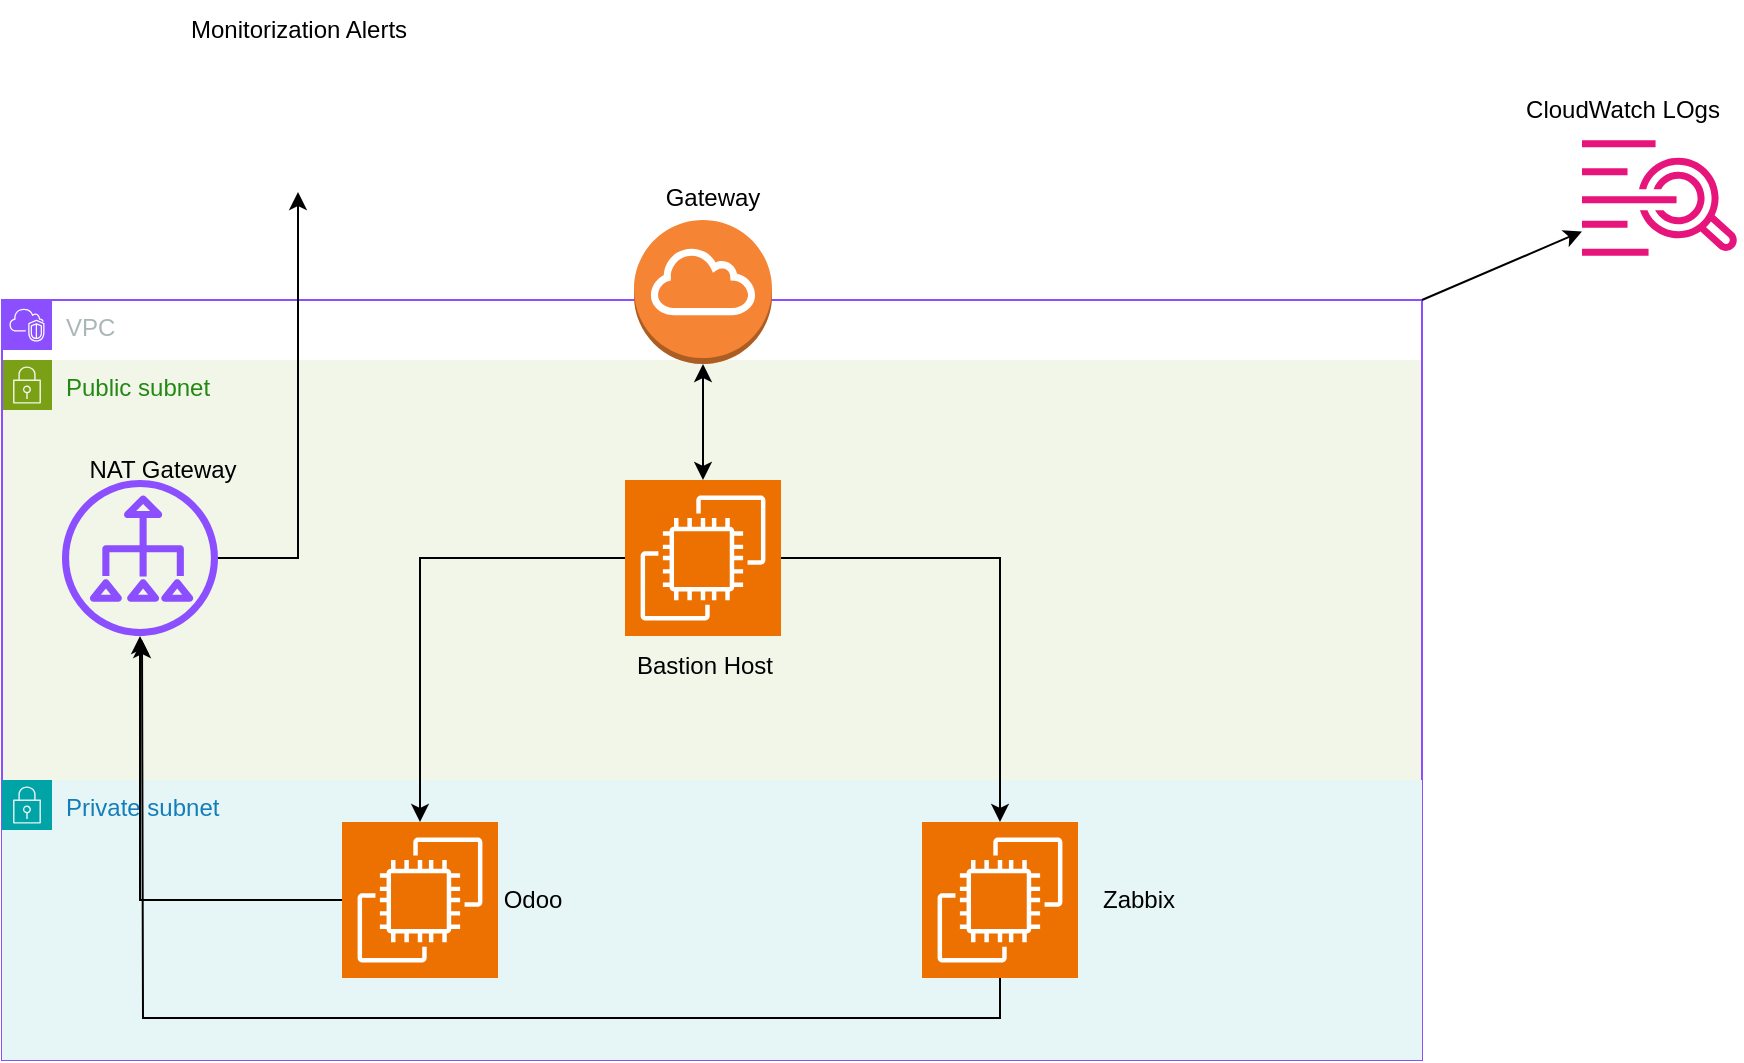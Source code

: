 <mxfile version="24.3.1" type="github">
  <diagram name="Page-1" id="H99ZJvF2B_AQA_HEOBCG">
    <mxGraphModel dx="1434" dy="847" grid="1" gridSize="10" guides="1" tooltips="1" connect="1" arrows="1" fold="1" page="1" pageScale="1" pageWidth="850" pageHeight="1100" math="0" shadow="0">
      <root>
        <mxCell id="0" />
        <mxCell id="1" parent="0" />
        <mxCell id="7TyWOzqOky9eLhuyGX8Z-2" value="Public subnet" style="points=[[0,0],[0.25,0],[0.5,0],[0.75,0],[1,0],[1,0.25],[1,0.5],[1,0.75],[1,1],[0.75,1],[0.5,1],[0.25,1],[0,1],[0,0.75],[0,0.5],[0,0.25]];outlineConnect=0;gradientColor=none;html=1;whiteSpace=wrap;fontSize=12;fontStyle=0;container=1;pointerEvents=0;collapsible=0;recursiveResize=0;shape=mxgraph.aws4.group;grIcon=mxgraph.aws4.group_security_group;grStroke=0;strokeColor=#7AA116;fillColor=#F2F6E8;verticalAlign=top;align=left;spacingLeft=30;fontColor=#248814;dashed=0;" vertex="1" parent="1">
          <mxGeometry x="20" y="280" width="710" height="210" as="geometry" />
        </mxCell>
        <mxCell id="7TyWOzqOky9eLhuyGX8Z-1" value="VPC" style="points=[[0,0],[0.25,0],[0.5,0],[0.75,0],[1,0],[1,0.25],[1,0.5],[1,0.75],[1,1],[0.75,1],[0.5,1],[0.25,1],[0,1],[0,0.75],[0,0.5],[0,0.25]];outlineConnect=0;gradientColor=none;html=1;whiteSpace=wrap;fontSize=12;fontStyle=0;container=1;pointerEvents=0;collapsible=0;recursiveResize=0;shape=mxgraph.aws4.group;grIcon=mxgraph.aws4.group_vpc2;strokeColor=#8C4FFF;fillColor=none;verticalAlign=top;align=left;spacingLeft=30;fontColor=#AAB7B8;dashed=0;" vertex="1" parent="1">
          <mxGeometry x="20" y="250" width="710" height="380" as="geometry" />
        </mxCell>
        <mxCell id="7TyWOzqOky9eLhuyGX8Z-3" value="Private subnet" style="points=[[0,0],[0.25,0],[0.5,0],[0.75,0],[1,0],[1,0.25],[1,0.5],[1,0.75],[1,1],[0.75,1],[0.5,1],[0.25,1],[0,1],[0,0.75],[0,0.5],[0,0.25]];outlineConnect=0;gradientColor=none;html=1;whiteSpace=wrap;fontSize=12;fontStyle=0;container=1;pointerEvents=0;collapsible=0;recursiveResize=0;shape=mxgraph.aws4.group;grIcon=mxgraph.aws4.group_security_group;grStroke=0;strokeColor=#00A4A6;fillColor=#E6F6F7;verticalAlign=top;align=left;spacingLeft=30;fontColor=#147EBA;dashed=0;" vertex="1" parent="7TyWOzqOky9eLhuyGX8Z-1">
          <mxGeometry y="240" width="710" height="140" as="geometry" />
        </mxCell>
        <mxCell id="7TyWOzqOky9eLhuyGX8Z-5" value="" style="sketch=0;points=[[0,0,0],[0.25,0,0],[0.5,0,0],[0.75,0,0],[1,0,0],[0,1,0],[0.25,1,0],[0.5,1,0],[0.75,1,0],[1,1,0],[0,0.25,0],[0,0.5,0],[0,0.75,0],[1,0.25,0],[1,0.5,0],[1,0.75,0]];outlineConnect=0;fontColor=#232F3E;fillColor=#ED7100;strokeColor=#ffffff;dashed=0;verticalLabelPosition=bottom;verticalAlign=top;align=center;html=1;fontSize=12;fontStyle=0;aspect=fixed;shape=mxgraph.aws4.resourceIcon;resIcon=mxgraph.aws4.ec2;" vertex="1" parent="7TyWOzqOky9eLhuyGX8Z-3">
          <mxGeometry x="170" y="21" width="78" height="78" as="geometry" />
        </mxCell>
        <mxCell id="7TyWOzqOky9eLhuyGX8Z-26" style="edgeStyle=orthogonalEdgeStyle;rounded=0;orthogonalLoop=1;jettySize=auto;html=1;exitX=0.5;exitY=1;exitDx=0;exitDy=0;exitPerimeter=0;" edge="1" parent="7TyWOzqOky9eLhuyGX8Z-3" source="7TyWOzqOky9eLhuyGX8Z-8">
          <mxGeometry relative="1" as="geometry">
            <mxPoint x="70" y="-70" as="targetPoint" />
          </mxGeometry>
        </mxCell>
        <mxCell id="7TyWOzqOky9eLhuyGX8Z-8" value="" style="sketch=0;points=[[0,0,0],[0.25,0,0],[0.5,0,0],[0.75,0,0],[1,0,0],[0,1,0],[0.25,1,0],[0.5,1,0],[0.75,1,0],[1,1,0],[0,0.25,0],[0,0.5,0],[0,0.75,0],[1,0.25,0],[1,0.5,0],[1,0.75,0]];outlineConnect=0;fontColor=#232F3E;fillColor=#ED7100;strokeColor=#ffffff;dashed=0;verticalLabelPosition=bottom;verticalAlign=top;align=center;html=1;fontSize=12;fontStyle=0;aspect=fixed;shape=mxgraph.aws4.resourceIcon;resIcon=mxgraph.aws4.ec2;" vertex="1" parent="7TyWOzqOky9eLhuyGX8Z-3">
          <mxGeometry x="460" y="21" width="78" height="78" as="geometry" />
        </mxCell>
        <mxCell id="7TyWOzqOky9eLhuyGX8Z-34" value="Zabbix" style="text;html=1;align=center;verticalAlign=middle;resizable=0;points=[];autosize=1;strokeColor=none;fillColor=none;" vertex="1" parent="7TyWOzqOky9eLhuyGX8Z-3">
          <mxGeometry x="538" y="45" width="60" height="30" as="geometry" />
        </mxCell>
        <mxCell id="7TyWOzqOky9eLhuyGX8Z-35" value="Odoo" style="text;html=1;align=center;verticalAlign=middle;resizable=0;points=[];autosize=1;strokeColor=none;fillColor=none;" vertex="1" parent="7TyWOzqOky9eLhuyGX8Z-3">
          <mxGeometry x="240" y="45" width="50" height="30" as="geometry" />
        </mxCell>
        <mxCell id="7TyWOzqOky9eLhuyGX8Z-24" style="edgeStyle=orthogonalEdgeStyle;rounded=0;orthogonalLoop=1;jettySize=auto;html=1;" edge="1" parent="7TyWOzqOky9eLhuyGX8Z-1" source="7TyWOzqOky9eLhuyGX8Z-4" target="7TyWOzqOky9eLhuyGX8Z-5">
          <mxGeometry relative="1" as="geometry" />
        </mxCell>
        <mxCell id="7TyWOzqOky9eLhuyGX8Z-4" value="" style="sketch=0;points=[[0,0,0],[0.25,0,0],[0.5,0,0],[0.75,0,0],[1,0,0],[0,1,0],[0.25,1,0],[0.5,1,0],[0.75,1,0],[1,1,0],[0,0.25,0],[0,0.5,0],[0,0.75,0],[1,0.25,0],[1,0.5,0],[1,0.75,0]];outlineConnect=0;fontColor=#232F3E;fillColor=#ED7100;strokeColor=#ffffff;dashed=0;verticalLabelPosition=bottom;verticalAlign=top;align=center;html=1;fontSize=12;fontStyle=0;aspect=fixed;shape=mxgraph.aws4.resourceIcon;resIcon=mxgraph.aws4.ec2;" vertex="1" parent="7TyWOzqOky9eLhuyGX8Z-1">
          <mxGeometry x="311.5" y="90" width="78" height="78" as="geometry" />
        </mxCell>
        <mxCell id="7TyWOzqOky9eLhuyGX8Z-10" value="" style="sketch=0;outlineConnect=0;fontColor=#232F3E;gradientColor=none;fillColor=#8C4FFF;strokeColor=none;dashed=0;verticalLabelPosition=bottom;verticalAlign=top;align=center;html=1;fontSize=12;fontStyle=0;aspect=fixed;pointerEvents=1;shape=mxgraph.aws4.nat_gateway;rotation=-90;" vertex="1" parent="7TyWOzqOky9eLhuyGX8Z-1">
          <mxGeometry x="30" y="90" width="78" height="78" as="geometry" />
        </mxCell>
        <mxCell id="7TyWOzqOky9eLhuyGX8Z-23" style="edgeStyle=orthogonalEdgeStyle;rounded=0;orthogonalLoop=1;jettySize=auto;html=1;exitX=1;exitY=0.5;exitDx=0;exitDy=0;exitPerimeter=0;entryX=0.5;entryY=0;entryDx=0;entryDy=0;entryPerimeter=0;" edge="1" parent="7TyWOzqOky9eLhuyGX8Z-1" source="7TyWOzqOky9eLhuyGX8Z-4" target="7TyWOzqOky9eLhuyGX8Z-8">
          <mxGeometry relative="1" as="geometry" />
        </mxCell>
        <mxCell id="7TyWOzqOky9eLhuyGX8Z-25" style="edgeStyle=orthogonalEdgeStyle;rounded=0;orthogonalLoop=1;jettySize=auto;html=1;" edge="1" parent="7TyWOzqOky9eLhuyGX8Z-1" source="7TyWOzqOky9eLhuyGX8Z-5" target="7TyWOzqOky9eLhuyGX8Z-10">
          <mxGeometry relative="1" as="geometry" />
        </mxCell>
        <mxCell id="7TyWOzqOky9eLhuyGX8Z-32" value="NAT Gateway" style="text;html=1;align=center;verticalAlign=middle;resizable=0;points=[];autosize=1;strokeColor=none;fillColor=none;" vertex="1" parent="7TyWOzqOky9eLhuyGX8Z-1">
          <mxGeometry x="30" y="70" width="100" height="30" as="geometry" />
        </mxCell>
        <mxCell id="7TyWOzqOky9eLhuyGX8Z-33" value="&lt;div&gt;Bastion Host&lt;/div&gt;" style="text;html=1;align=center;verticalAlign=middle;resizable=0;points=[];autosize=1;strokeColor=none;fillColor=none;" vertex="1" parent="7TyWOzqOky9eLhuyGX8Z-1">
          <mxGeometry x="305.5" y="168" width="90" height="30" as="geometry" />
        </mxCell>
        <mxCell id="7TyWOzqOky9eLhuyGX8Z-11" value="" style="sketch=0;outlineConnect=0;fontColor=#232F3E;gradientColor=none;fillColor=#E7157B;strokeColor=none;dashed=0;verticalLabelPosition=bottom;verticalAlign=top;align=center;html=1;fontSize=12;fontStyle=0;aspect=fixed;pointerEvents=1;shape=mxgraph.aws4.cloudwatch_logs;" vertex="1" parent="1">
          <mxGeometry x="810" y="170" width="78" height="58" as="geometry" />
        </mxCell>
        <mxCell id="7TyWOzqOky9eLhuyGX8Z-13" value="" style="shape=image;html=1;verticalAlign=top;verticalLabelPosition=bottom;labelBackgroundColor=#ffffff;imageAspect=0;aspect=fixed;image=https://cdn1.iconfinder.com/data/icons/unicons-line-vol-6/24/telegram-128.png" vertex="1" parent="1">
          <mxGeometry x="130" y="120" width="76" height="76" as="geometry" />
        </mxCell>
        <mxCell id="7TyWOzqOky9eLhuyGX8Z-9" value="" style="outlineConnect=0;dashed=0;verticalLabelPosition=bottom;verticalAlign=top;align=center;html=1;shape=mxgraph.aws3.internet_gateway;fillColor=#F58534;gradientColor=none;" vertex="1" parent="1">
          <mxGeometry x="336" y="210" width="69" height="72" as="geometry" />
        </mxCell>
        <mxCell id="7TyWOzqOky9eLhuyGX8Z-18" value="" style="endArrow=classic;startArrow=classic;html=1;rounded=0;" edge="1" parent="1" source="7TyWOzqOky9eLhuyGX8Z-9" target="7TyWOzqOky9eLhuyGX8Z-4">
          <mxGeometry width="50" height="50" relative="1" as="geometry">
            <mxPoint x="350.5" y="82" as="sourcePoint" />
            <mxPoint x="390.5" y="602.711" as="targetPoint" />
          </mxGeometry>
        </mxCell>
        <mxCell id="7TyWOzqOky9eLhuyGX8Z-27" value="" style="endArrow=classic;html=1;rounded=0;" edge="1" parent="1" target="7TyWOzqOky9eLhuyGX8Z-11">
          <mxGeometry width="50" height="50" relative="1" as="geometry">
            <mxPoint x="730" y="250" as="sourcePoint" />
            <mxPoint x="780" y="200" as="targetPoint" />
          </mxGeometry>
        </mxCell>
        <mxCell id="7TyWOzqOky9eLhuyGX8Z-28" style="edgeStyle=orthogonalEdgeStyle;rounded=0;orthogonalLoop=1;jettySize=auto;html=1;" edge="1" parent="1" source="7TyWOzqOky9eLhuyGX8Z-10" target="7TyWOzqOky9eLhuyGX8Z-13">
          <mxGeometry relative="1" as="geometry" />
        </mxCell>
        <mxCell id="7TyWOzqOky9eLhuyGX8Z-29" value="Monitorization Alerts" style="text;html=1;align=center;verticalAlign=middle;resizable=0;points=[];autosize=1;strokeColor=none;fillColor=none;" vertex="1" parent="1">
          <mxGeometry x="103" y="100" width="130" height="30" as="geometry" />
        </mxCell>
        <mxCell id="7TyWOzqOky9eLhuyGX8Z-30" value="CloudWatch LOgs" style="text;html=1;align=center;verticalAlign=middle;resizable=0;points=[];autosize=1;strokeColor=none;fillColor=none;" vertex="1" parent="1">
          <mxGeometry x="770" y="140" width="120" height="30" as="geometry" />
        </mxCell>
        <mxCell id="7TyWOzqOky9eLhuyGX8Z-31" value="Gateway" style="text;html=1;align=center;verticalAlign=middle;resizable=0;points=[];autosize=1;strokeColor=none;fillColor=none;" vertex="1" parent="1">
          <mxGeometry x="340" y="184" width="70" height="30" as="geometry" />
        </mxCell>
      </root>
    </mxGraphModel>
  </diagram>
</mxfile>
